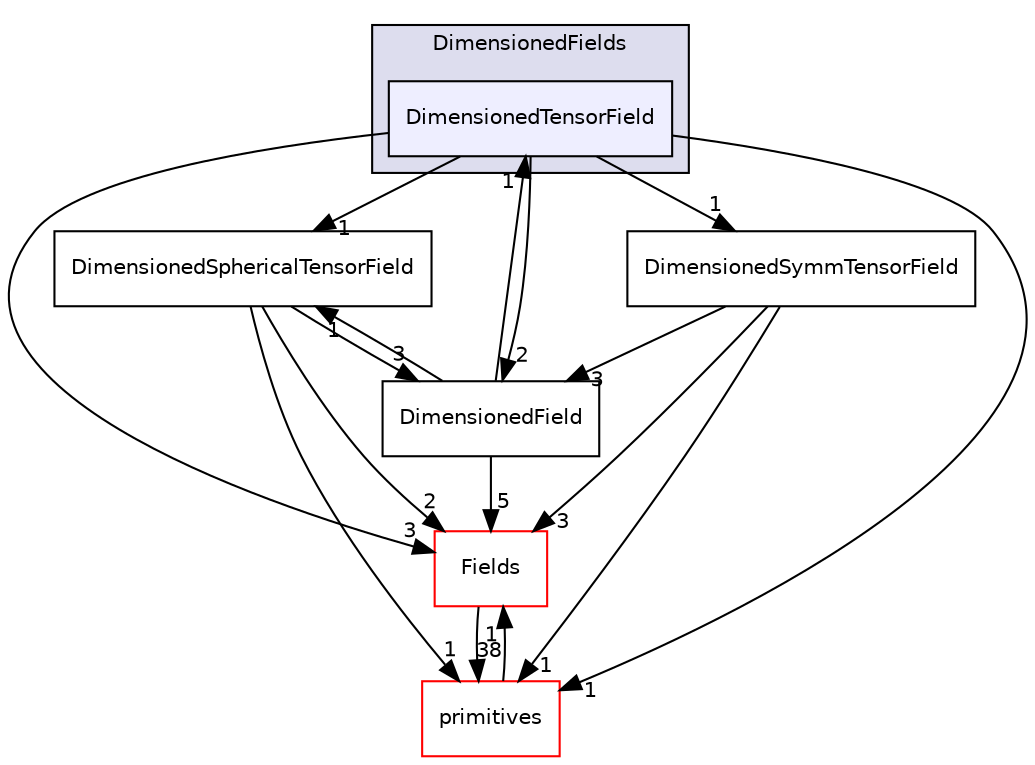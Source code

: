 digraph "src/OpenFOAM/fields/DimensionedFields/DimensionedTensorField" {
  bgcolor=transparent;
  compound=true
  node [ fontsize="10", fontname="Helvetica"];
  edge [ labelfontsize="10", labelfontname="Helvetica"];
  subgraph clusterdir_8c8bb42ce9b582caaa8128a267c381ba {
    graph [ bgcolor="#ddddee", pencolor="black", label="DimensionedFields" fontname="Helvetica", fontsize="10", URL="dir_8c8bb42ce9b582caaa8128a267c381ba.html"]
  dir_a00dba18887c8a7850f22e8e64f121ba [shape=box, label="DimensionedTensorField", style="filled", fillcolor="#eeeeff", pencolor="black", URL="dir_a00dba18887c8a7850f22e8e64f121ba.html"];
  }
  dir_7d364942a13d3ce50f6681364b448a98 [shape=box label="Fields" color="red" URL="dir_7d364942a13d3ce50f6681364b448a98.html"];
  dir_1819f55b0d6775d59659cd377612b606 [shape=box label="DimensionedSphericalTensorField" URL="dir_1819f55b0d6775d59659cd377612b606.html"];
  dir_b8e480b10bf5ae8db93feee4867cc765 [shape=box label="DimensionedSymmTensorField" URL="dir_b8e480b10bf5ae8db93feee4867cc765.html"];
  dir_3e50f45338116b169052b428016851aa [shape=box label="primitives" color="red" URL="dir_3e50f45338116b169052b428016851aa.html"];
  dir_68686b528deddc46396f1a68fb7c2b79 [shape=box label="DimensionedField" URL="dir_68686b528deddc46396f1a68fb7c2b79.html"];
  dir_7d364942a13d3ce50f6681364b448a98->dir_3e50f45338116b169052b428016851aa [headlabel="38", labeldistance=1.5 headhref="dir_002015_002298.html"];
  dir_1819f55b0d6775d59659cd377612b606->dir_7d364942a13d3ce50f6681364b448a98 [headlabel="2", labeldistance=1.5 headhref="dir_002003_002015.html"];
  dir_1819f55b0d6775d59659cd377612b606->dir_3e50f45338116b169052b428016851aa [headlabel="1", labeldistance=1.5 headhref="dir_002003_002298.html"];
  dir_1819f55b0d6775d59659cd377612b606->dir_68686b528deddc46396f1a68fb7c2b79 [headlabel="3", labeldistance=1.5 headhref="dir_002003_002001.html"];
  dir_a00dba18887c8a7850f22e8e64f121ba->dir_7d364942a13d3ce50f6681364b448a98 [headlabel="3", labeldistance=1.5 headhref="dir_002005_002015.html"];
  dir_a00dba18887c8a7850f22e8e64f121ba->dir_1819f55b0d6775d59659cd377612b606 [headlabel="1", labeldistance=1.5 headhref="dir_002005_002003.html"];
  dir_a00dba18887c8a7850f22e8e64f121ba->dir_b8e480b10bf5ae8db93feee4867cc765 [headlabel="1", labeldistance=1.5 headhref="dir_002005_002004.html"];
  dir_a00dba18887c8a7850f22e8e64f121ba->dir_3e50f45338116b169052b428016851aa [headlabel="1", labeldistance=1.5 headhref="dir_002005_002298.html"];
  dir_a00dba18887c8a7850f22e8e64f121ba->dir_68686b528deddc46396f1a68fb7c2b79 [headlabel="2", labeldistance=1.5 headhref="dir_002005_002001.html"];
  dir_b8e480b10bf5ae8db93feee4867cc765->dir_7d364942a13d3ce50f6681364b448a98 [headlabel="3", labeldistance=1.5 headhref="dir_002004_002015.html"];
  dir_b8e480b10bf5ae8db93feee4867cc765->dir_3e50f45338116b169052b428016851aa [headlabel="1", labeldistance=1.5 headhref="dir_002004_002298.html"];
  dir_b8e480b10bf5ae8db93feee4867cc765->dir_68686b528deddc46396f1a68fb7c2b79 [headlabel="3", labeldistance=1.5 headhref="dir_002004_002001.html"];
  dir_3e50f45338116b169052b428016851aa->dir_7d364942a13d3ce50f6681364b448a98 [headlabel="1", labeldistance=1.5 headhref="dir_002298_002015.html"];
  dir_68686b528deddc46396f1a68fb7c2b79->dir_7d364942a13d3ce50f6681364b448a98 [headlabel="5", labeldistance=1.5 headhref="dir_002001_002015.html"];
  dir_68686b528deddc46396f1a68fb7c2b79->dir_1819f55b0d6775d59659cd377612b606 [headlabel="1", labeldistance=1.5 headhref="dir_002001_002003.html"];
  dir_68686b528deddc46396f1a68fb7c2b79->dir_a00dba18887c8a7850f22e8e64f121ba [headlabel="1", labeldistance=1.5 headhref="dir_002001_002005.html"];
}
